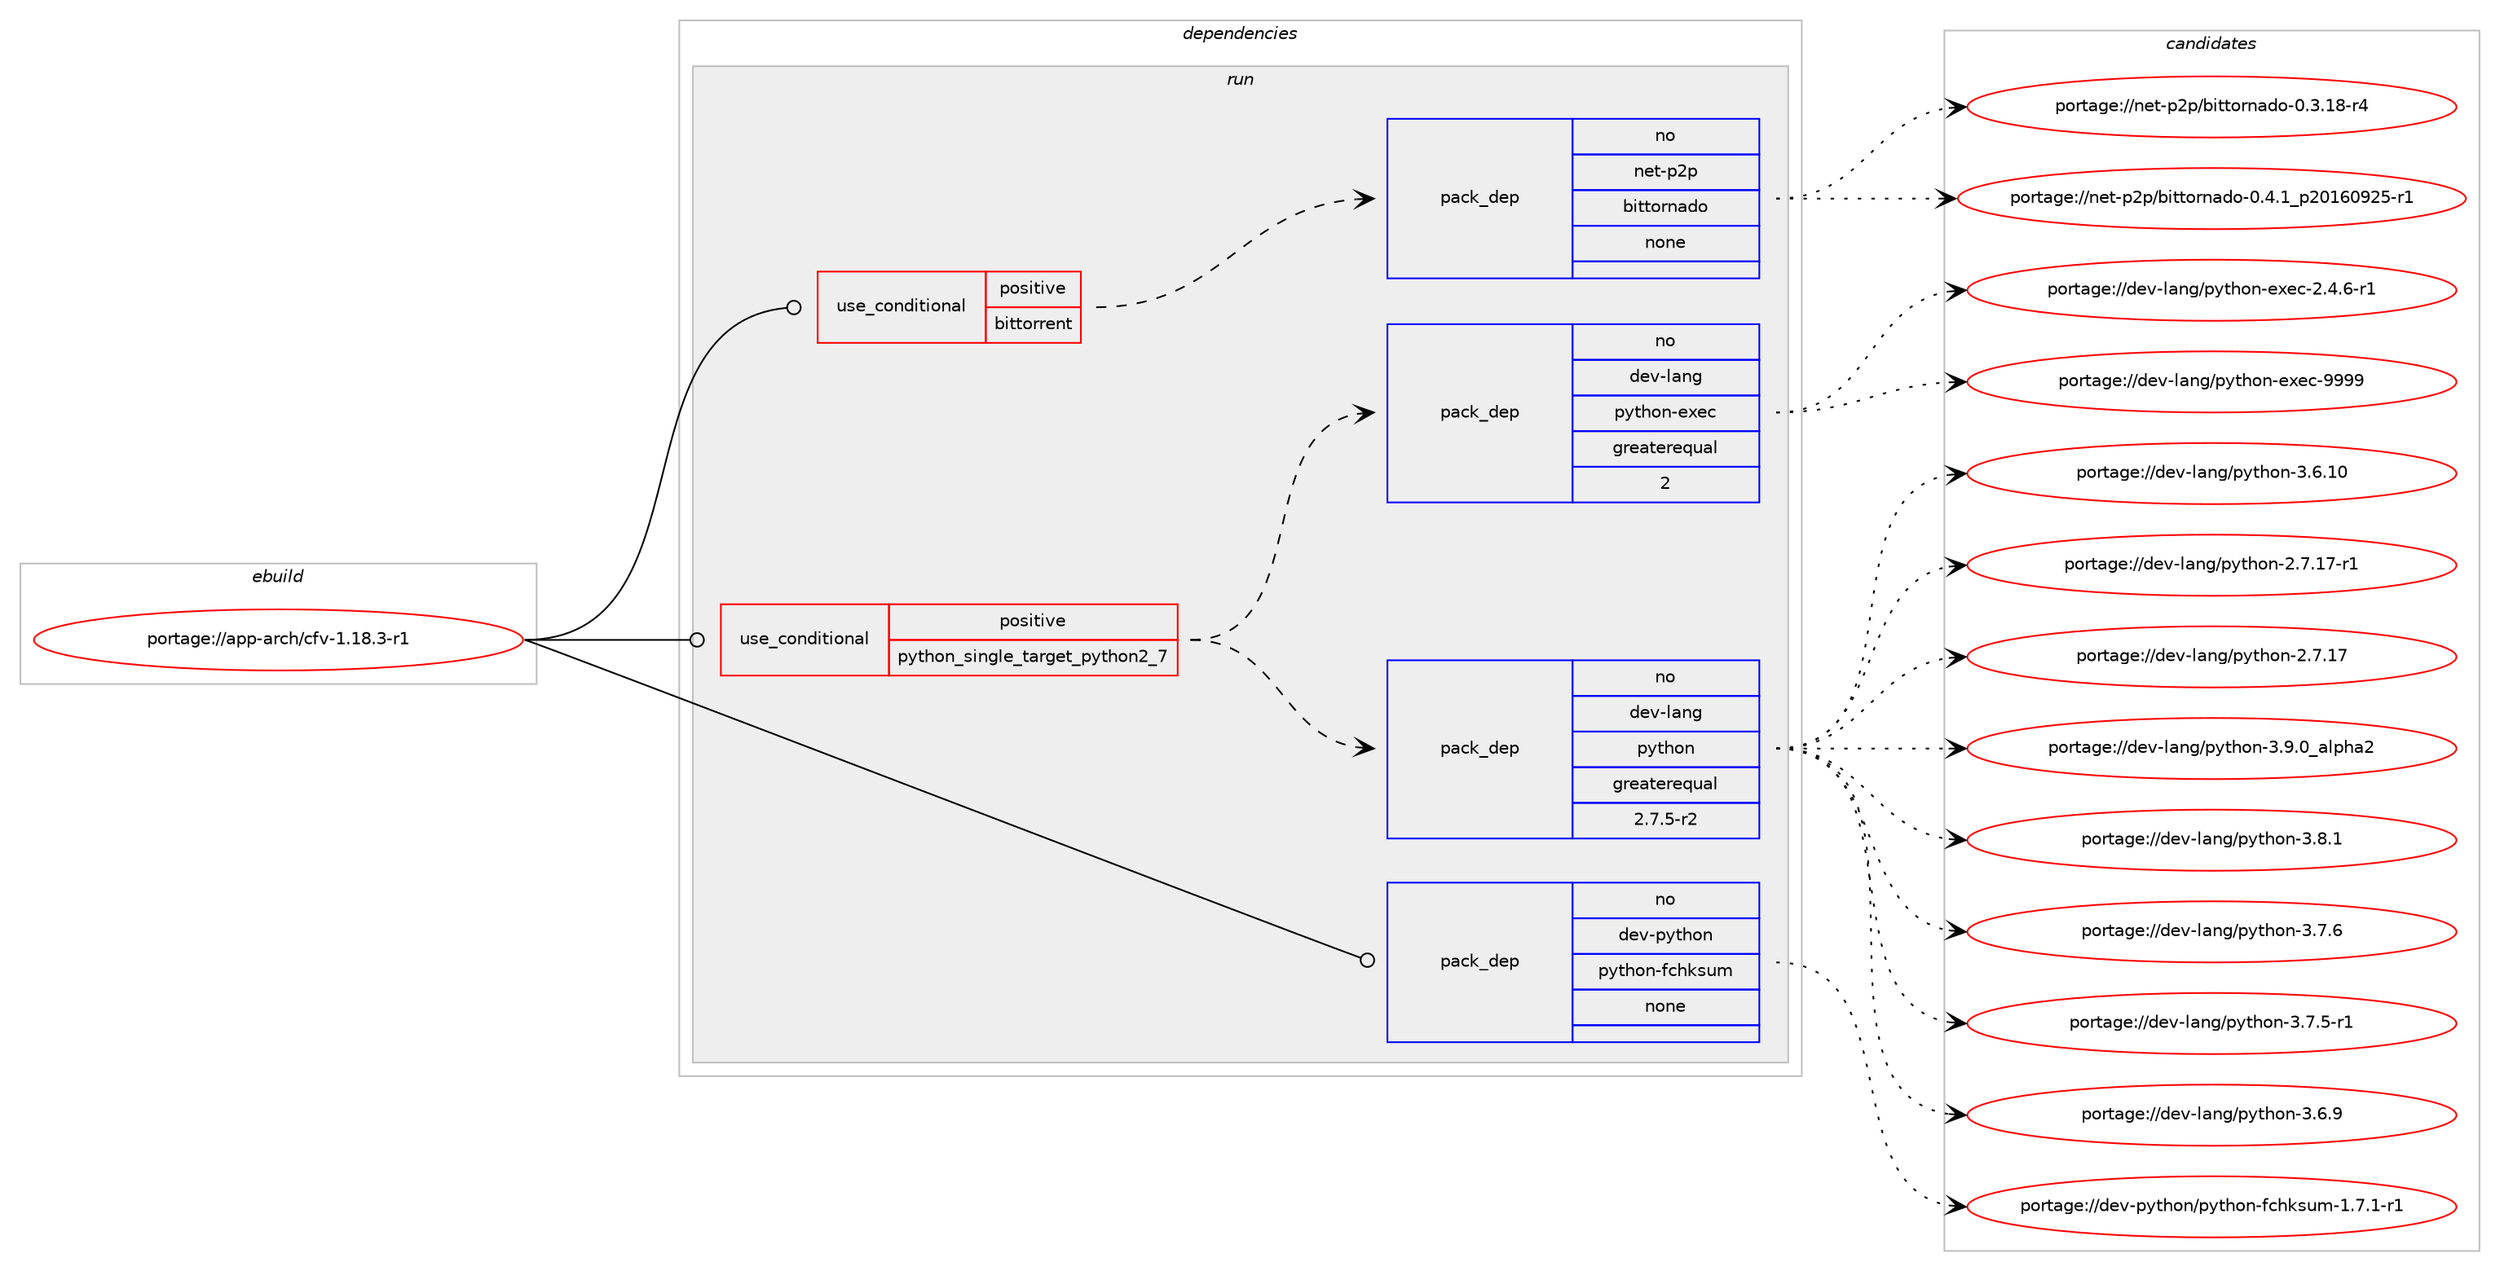 digraph prolog {

# *************
# Graph options
# *************

newrank=true;
concentrate=true;
compound=true;
graph [rankdir=LR,fontname=Helvetica,fontsize=10,ranksep=1.5];#, ranksep=2.5, nodesep=0.2];
edge  [arrowhead=vee];
node  [fontname=Helvetica,fontsize=10];

# **********
# The ebuild
# **********

subgraph cluster_leftcol {
color=gray;
label=<<i>ebuild</i>>;
id [label="portage://app-arch/cfv-1.18.3-r1", color=red, width=4, href="../app-arch/cfv-1.18.3-r1.svg"];
}

# ****************
# The dependencies
# ****************

subgraph cluster_midcol {
color=gray;
label=<<i>dependencies</i>>;
subgraph cluster_compile {
fillcolor="#eeeeee";
style=filled;
label=<<i>compile</i>>;
}
subgraph cluster_compileandrun {
fillcolor="#eeeeee";
style=filled;
label=<<i>compile and run</i>>;
}
subgraph cluster_run {
fillcolor="#eeeeee";
style=filled;
label=<<i>run</i>>;
subgraph cond153382 {
dependency649713 [label=<<TABLE BORDER="0" CELLBORDER="1" CELLSPACING="0" CELLPADDING="4"><TR><TD ROWSPAN="3" CELLPADDING="10">use_conditional</TD></TR><TR><TD>positive</TD></TR><TR><TD>bittorrent</TD></TR></TABLE>>, shape=none, color=red];
subgraph pack487682 {
dependency649714 [label=<<TABLE BORDER="0" CELLBORDER="1" CELLSPACING="0" CELLPADDING="4" WIDTH="220"><TR><TD ROWSPAN="6" CELLPADDING="30">pack_dep</TD></TR><TR><TD WIDTH="110">no</TD></TR><TR><TD>net-p2p</TD></TR><TR><TD>bittornado</TD></TR><TR><TD>none</TD></TR><TR><TD></TD></TR></TABLE>>, shape=none, color=blue];
}
dependency649713:e -> dependency649714:w [weight=20,style="dashed",arrowhead="vee"];
}
id:e -> dependency649713:w [weight=20,style="solid",arrowhead="odot"];
subgraph cond153383 {
dependency649715 [label=<<TABLE BORDER="0" CELLBORDER="1" CELLSPACING="0" CELLPADDING="4"><TR><TD ROWSPAN="3" CELLPADDING="10">use_conditional</TD></TR><TR><TD>positive</TD></TR><TR><TD>python_single_target_python2_7</TD></TR></TABLE>>, shape=none, color=red];
subgraph pack487683 {
dependency649716 [label=<<TABLE BORDER="0" CELLBORDER="1" CELLSPACING="0" CELLPADDING="4" WIDTH="220"><TR><TD ROWSPAN="6" CELLPADDING="30">pack_dep</TD></TR><TR><TD WIDTH="110">no</TD></TR><TR><TD>dev-lang</TD></TR><TR><TD>python</TD></TR><TR><TD>greaterequal</TD></TR><TR><TD>2.7.5-r2</TD></TR></TABLE>>, shape=none, color=blue];
}
dependency649715:e -> dependency649716:w [weight=20,style="dashed",arrowhead="vee"];
subgraph pack487684 {
dependency649717 [label=<<TABLE BORDER="0" CELLBORDER="1" CELLSPACING="0" CELLPADDING="4" WIDTH="220"><TR><TD ROWSPAN="6" CELLPADDING="30">pack_dep</TD></TR><TR><TD WIDTH="110">no</TD></TR><TR><TD>dev-lang</TD></TR><TR><TD>python-exec</TD></TR><TR><TD>greaterequal</TD></TR><TR><TD>2</TD></TR></TABLE>>, shape=none, color=blue];
}
dependency649715:e -> dependency649717:w [weight=20,style="dashed",arrowhead="vee"];
}
id:e -> dependency649715:w [weight=20,style="solid",arrowhead="odot"];
subgraph pack487685 {
dependency649718 [label=<<TABLE BORDER="0" CELLBORDER="1" CELLSPACING="0" CELLPADDING="4" WIDTH="220"><TR><TD ROWSPAN="6" CELLPADDING="30">pack_dep</TD></TR><TR><TD WIDTH="110">no</TD></TR><TR><TD>dev-python</TD></TR><TR><TD>python-fchksum</TD></TR><TR><TD>none</TD></TR><TR><TD></TD></TR></TABLE>>, shape=none, color=blue];
}
id:e -> dependency649718:w [weight=20,style="solid",arrowhead="odot"];
}
}

# **************
# The candidates
# **************

subgraph cluster_choices {
rank=same;
color=gray;
label=<<i>candidates</i>>;

subgraph choice487682 {
color=black;
nodesep=1;
choice11010111645112501124798105116116111114110971001114548465246499511250484954485750534511449 [label="portage://net-p2p/bittornado-0.4.1_p20160925-r1", color=red, width=4,href="../net-p2p/bittornado-0.4.1_p20160925-r1.svg"];
choice1101011164511250112479810511611611111411097100111454846514649564511452 [label="portage://net-p2p/bittornado-0.3.18-r4", color=red, width=4,href="../net-p2p/bittornado-0.3.18-r4.svg"];
dependency649714:e -> choice11010111645112501124798105116116111114110971001114548465246499511250484954485750534511449:w [style=dotted,weight="100"];
dependency649714:e -> choice1101011164511250112479810511611611111411097100111454846514649564511452:w [style=dotted,weight="100"];
}
subgraph choice487683 {
color=black;
nodesep=1;
choice10010111845108971101034711212111610411111045514657464895971081121049750 [label="portage://dev-lang/python-3.9.0_alpha2", color=red, width=4,href="../dev-lang/python-3.9.0_alpha2.svg"];
choice100101118451089711010347112121116104111110455146564649 [label="portage://dev-lang/python-3.8.1", color=red, width=4,href="../dev-lang/python-3.8.1.svg"];
choice100101118451089711010347112121116104111110455146554654 [label="portage://dev-lang/python-3.7.6", color=red, width=4,href="../dev-lang/python-3.7.6.svg"];
choice1001011184510897110103471121211161041111104551465546534511449 [label="portage://dev-lang/python-3.7.5-r1", color=red, width=4,href="../dev-lang/python-3.7.5-r1.svg"];
choice100101118451089711010347112121116104111110455146544657 [label="portage://dev-lang/python-3.6.9", color=red, width=4,href="../dev-lang/python-3.6.9.svg"];
choice10010111845108971101034711212111610411111045514654464948 [label="portage://dev-lang/python-3.6.10", color=red, width=4,href="../dev-lang/python-3.6.10.svg"];
choice100101118451089711010347112121116104111110455046554649554511449 [label="portage://dev-lang/python-2.7.17-r1", color=red, width=4,href="../dev-lang/python-2.7.17-r1.svg"];
choice10010111845108971101034711212111610411111045504655464955 [label="portage://dev-lang/python-2.7.17", color=red, width=4,href="../dev-lang/python-2.7.17.svg"];
dependency649716:e -> choice10010111845108971101034711212111610411111045514657464895971081121049750:w [style=dotted,weight="100"];
dependency649716:e -> choice100101118451089711010347112121116104111110455146564649:w [style=dotted,weight="100"];
dependency649716:e -> choice100101118451089711010347112121116104111110455146554654:w [style=dotted,weight="100"];
dependency649716:e -> choice1001011184510897110103471121211161041111104551465546534511449:w [style=dotted,weight="100"];
dependency649716:e -> choice100101118451089711010347112121116104111110455146544657:w [style=dotted,weight="100"];
dependency649716:e -> choice10010111845108971101034711212111610411111045514654464948:w [style=dotted,weight="100"];
dependency649716:e -> choice100101118451089711010347112121116104111110455046554649554511449:w [style=dotted,weight="100"];
dependency649716:e -> choice10010111845108971101034711212111610411111045504655464955:w [style=dotted,weight="100"];
}
subgraph choice487684 {
color=black;
nodesep=1;
choice10010111845108971101034711212111610411111045101120101994557575757 [label="portage://dev-lang/python-exec-9999", color=red, width=4,href="../dev-lang/python-exec-9999.svg"];
choice10010111845108971101034711212111610411111045101120101994550465246544511449 [label="portage://dev-lang/python-exec-2.4.6-r1", color=red, width=4,href="../dev-lang/python-exec-2.4.6-r1.svg"];
dependency649717:e -> choice10010111845108971101034711212111610411111045101120101994557575757:w [style=dotted,weight="100"];
dependency649717:e -> choice10010111845108971101034711212111610411111045101120101994550465246544511449:w [style=dotted,weight="100"];
}
subgraph choice487685 {
color=black;
nodesep=1;
choice100101118451121211161041111104711212111610411111045102991041071151171094549465546494511449 [label="portage://dev-python/python-fchksum-1.7.1-r1", color=red, width=4,href="../dev-python/python-fchksum-1.7.1-r1.svg"];
dependency649718:e -> choice100101118451121211161041111104711212111610411111045102991041071151171094549465546494511449:w [style=dotted,weight="100"];
}
}

}

